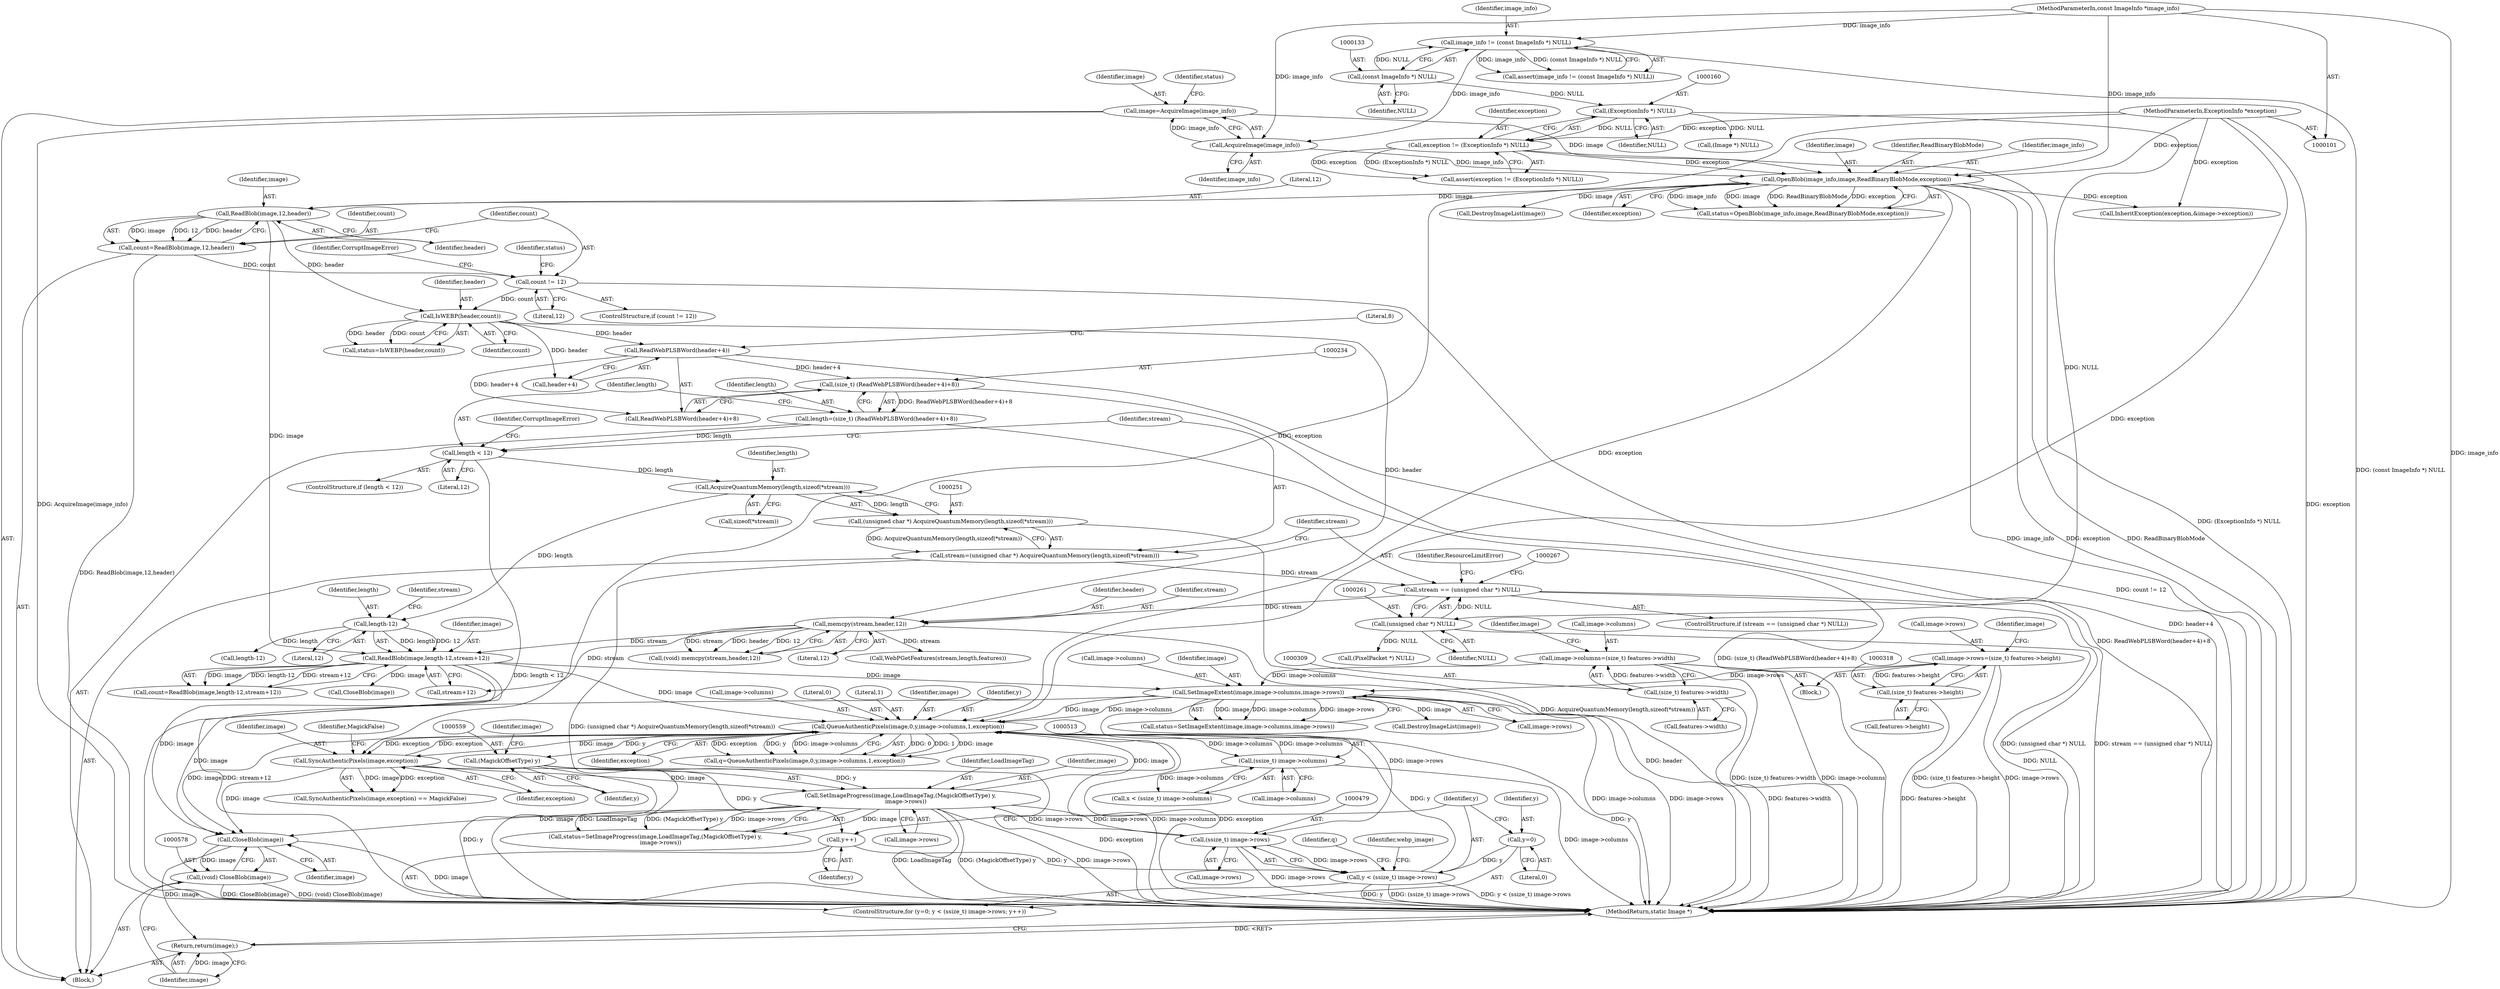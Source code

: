 digraph "0_ImageMagick_126c7c98ea788241922c30df4a5633ea692cf8df@pointer" {
"1000579" [label="(Call,CloseBlob(image))"];
"1000274" [label="(Call,ReadBlob(image,length-12,stream+12))"];
"1000208" [label="(Call,ReadBlob(image,12,header))"];
"1000174" [label="(Call,OpenBlob(image_info,image,ReadBinaryBlobMode,exception))"];
"1000170" [label="(Call,AcquireImage(image_info))"];
"1000130" [label="(Call,image_info != (const ImageInfo *) NULL)"];
"1000102" [label="(MethodParameterIn,const ImageInfo *image_info)"];
"1000132" [label="(Call,(const ImageInfo *) NULL)"];
"1000168" [label="(Call,image=AcquireImage(image_info))"];
"1000157" [label="(Call,exception != (ExceptionInfo *) NULL)"];
"1000103" [label="(MethodParameterIn,ExceptionInfo *exception)"];
"1000159" [label="(Call,(ExceptionInfo *) NULL)"];
"1000276" [label="(Call,length-12)"];
"1000252" [label="(Call,AcquireQuantumMemory(length,sizeof(*stream)))"];
"1000242" [label="(Call,length < 12)"];
"1000231" [label="(Call,length=(size_t) (ReadWebPLSBWord(header+4)+8))"];
"1000233" [label="(Call,(size_t) (ReadWebPLSBWord(header+4)+8))"];
"1000236" [label="(Call,ReadWebPLSBWord(header+4))"];
"1000221" [label="(Call,IsWEBP(header,count))"];
"1000213" [label="(Call,count != 12)"];
"1000206" [label="(Call,count=ReadBlob(image,12,header))"];
"1000268" [label="(Call,memcpy(stream,header,12))"];
"1000258" [label="(Call,stream == (unsigned char *) NULL)"];
"1000248" [label="(Call,stream=(unsigned char *) AcquireQuantumMemory(length,sizeof(*stream)))"];
"1000250" [label="(Call,(unsigned char *) AcquireQuantumMemory(length,sizeof(*stream)))"];
"1000260" [label="(Call,(unsigned char *) NULL)"];
"1000555" [label="(Call,SetImageProgress(image,LoadImageTag,(MagickOffsetType) y,\n      image->rows))"];
"1000548" [label="(Call,SyncAuthenticPixels(image,exception))"];
"1000490" [label="(Call,QueueAuthenticPixels(image,0,y,image->columns,1,exception))"];
"1000372" [label="(Call,SetImageExtent(image,image->columns,image->rows))"];
"1000304" [label="(Call,image->columns=(size_t) features->width)"];
"1000308" [label="(Call,(size_t) features->width)"];
"1000313" [label="(Call,image->rows=(size_t) features->height)"];
"1000317" [label="(Call,(size_t) features->height)"];
"1000476" [label="(Call,y < (ssize_t) image->rows)"];
"1000473" [label="(Call,y=0)"];
"1000483" [label="(Call,y++)"];
"1000558" [label="(Call,(MagickOffsetType) y)"];
"1000478" [label="(Call,(ssize_t) image->rows)"];
"1000512" [label="(Call,(ssize_t) image->columns)"];
"1000577" [label="(Call,(void) CloseBlob(image))"];
"1000581" [label="(Return,return(image);)"];
"1000242" [label="(Call,length < 12)"];
"1000385" [label="(Call,InheritException(exception,&image->exception))"];
"1000243" [label="(Identifier,length)"];
"1000220" [label="(Identifier,status)"];
"1000315" [label="(Identifier,image)"];
"1000258" [label="(Call,stream == (unsigned char *) NULL)"];
"1000314" [label="(Call,image->rows)"];
"1000186" [label="(Call,DestroyImageList(image))"];
"1000257" [label="(ControlStructure,if (stream == (unsigned char *) NULL))"];
"1000232" [label="(Identifier,length)"];
"1000212" [label="(ControlStructure,if (count != 12))"];
"1000270" [label="(Identifier,header)"];
"1000373" [label="(Identifier,image)"];
"1000498" [label="(Identifier,exception)"];
"1000277" [label="(Identifier,length)"];
"1000213" [label="(Call,count != 12)"];
"1000210" [label="(Literal,12)"];
"1000219" [label="(Call,status=IsWEBP(header,count))"];
"1000156" [label="(Call,assert(exception != (ExceptionInfo *) NULL))"];
"1000271" [label="(Literal,12)"];
"1000494" [label="(Call,image->columns)"];
"1000548" [label="(Call,SyncAuthenticPixels(image,exception))"];
"1000211" [label="(Identifier,header)"];
"1000178" [label="(Identifier,exception)"];
"1000217" [label="(Identifier,CorruptImageError)"];
"1000240" [label="(Literal,8)"];
"1000304" [label="(Call,image->columns=(size_t) features->width)"];
"1000514" [label="(Call,image->columns)"];
"1000275" [label="(Identifier,image)"];
"1000233" [label="(Call,(size_t) (ReadWebPLSBWord(header+4)+8))"];
"1000241" [label="(ControlStructure,if (length < 12))"];
"1000176" [label="(Identifier,image)"];
"1000510" [label="(Call,x < (ssize_t) image->columns)"];
"1000170" [label="(Call,AcquireImage(image_info))"];
"1000132" [label="(Call,(const ImageInfo *) NULL)"];
"1000313" [label="(Call,image->rows=(size_t) features->height)"];
"1000209" [label="(Identifier,image)"];
"1000484" [label="(Identifier,y)"];
"1000581" [label="(Return,return(image);)"];
"1000236" [label="(Call,ReadWebPLSBWord(header+4))"];
"1000512" [label="(Call,(ssize_t) image->columns)"];
"1000287" [label="(Call,length-12)"];
"1000319" [label="(Call,features->height)"];
"1000473" [label="(Call,y=0)"];
"1000177" [label="(Identifier,ReadBinaryBlobMode)"];
"1000252" [label="(Call,AcquireQuantumMemory(length,sizeof(*stream)))"];
"1000215" [label="(Literal,12)"];
"1000483" [label="(Call,y++)"];
"1000206" [label="(Call,count=ReadBlob(image,12,header))"];
"1000248" [label="(Call,stream=(unsigned char *) AcquireQuantumMemory(length,sizeof(*stream)))"];
"1000171" [label="(Identifier,image_info)"];
"1000189" [label="(Call,(Image *) NULL)"];
"1000161" [label="(Identifier,NULL)"];
"1000169" [label="(Identifier,image)"];
"1000492" [label="(Literal,0)"];
"1000308" [label="(Call,(size_t) features->width)"];
"1000264" [label="(Identifier,ResourceLimitError)"];
"1000488" [label="(Call,q=QueueAuthenticPixels(image,0,y,image->columns,1,exception))"];
"1000477" [label="(Identifier,y)"];
"1000557" [label="(Identifier,LoadImageTag)"];
"1000489" [label="(Identifier,q)"];
"1000168" [label="(Call,image=AcquireImage(image_info))"];
"1000102" [label="(MethodParameterIn,const ImageInfo *image_info)"];
"1000244" [label="(Literal,12)"];
"1000272" [label="(Call,count=ReadBlob(image,length-12,stream+12))"];
"1000365" [label="(Call,CloseBlob(image))"];
"1000547" [label="(Call,SyncAuthenticPixels(image,exception) == MagickFalse)"];
"1000260" [label="(Call,(unsigned char *) NULL)"];
"1000231" [label="(Call,length=(size_t) (ReadWebPLSBWord(header+4)+8))"];
"1000558" [label="(Call,(MagickOffsetType) y)"];
"1000310" [label="(Call,features->width)"];
"1000279" [label="(Call,stream+12)"];
"1000497" [label="(Literal,1)"];
"1000175" [label="(Identifier,image_info)"];
"1000250" [label="(Call,(unsigned char *) AcquireQuantumMemory(length,sizeof(*stream)))"];
"1000370" [label="(Call,status=SetImageExtent(image,image->columns,image->rows))"];
"1000490" [label="(Call,QueueAuthenticPixels(image,0,y,image->columns,1,exception))"];
"1000491" [label="(Identifier,image)"];
"1000475" [label="(Literal,0)"];
"1000130" [label="(Call,image_info != (const ImageInfo *) NULL)"];
"1000372" [label="(Call,SetImageExtent(image,image->columns,image->rows))"];
"1000249" [label="(Identifier,stream)"];
"1000222" [label="(Identifier,header)"];
"1000157" [label="(Call,exception != (ExceptionInfo *) NULL)"];
"1000553" [label="(Call,status=SetImageProgress(image,LoadImageTag,(MagickOffsetType) y,\n      image->rows))"];
"1000104" [label="(Block,)"];
"1000303" [label="(Block,)"];
"1000305" [label="(Call,image->columns)"];
"1000474" [label="(Identifier,y)"];
"1000480" [label="(Call,image->rows)"];
"1000131" [label="(Identifier,image_info)"];
"1000560" [label="(Identifier,y)"];
"1000549" [label="(Identifier,image)"];
"1000103" [label="(MethodParameterIn,ExceptionInfo *exception)"];
"1000476" [label="(Call,y < (ssize_t) image->rows)"];
"1000269" [label="(Identifier,stream)"];
"1000253" [label="(Identifier,length)"];
"1000268" [label="(Call,memcpy(stream,header,12))"];
"1000274" [label="(Call,ReadBlob(image,length-12,stream+12))"];
"1000134" [label="(Identifier,NULL)"];
"1000174" [label="(Call,OpenBlob(image_info,image,ReadBinaryBlobMode,exception))"];
"1000280" [label="(Identifier,stream)"];
"1000276" [label="(Call,length-12)"];
"1000317" [label="(Call,(size_t) features->height)"];
"1000259" [label="(Identifier,stream)"];
"1000158" [label="(Identifier,exception)"];
"1000208" [label="(Call,ReadBlob(image,12,header))"];
"1000262" [label="(Identifier,NULL)"];
"1000579" [label="(Call,CloseBlob(image))"];
"1000582" [label="(Identifier,image)"];
"1000392" [label="(Call,DestroyImageList(image))"];
"1000324" [label="(Identifier,image)"];
"1000254" [label="(Call,sizeof(*stream))"];
"1000278" [label="(Literal,12)"];
"1000562" [label="(Identifier,image)"];
"1000374" [label="(Call,image->columns)"];
"1000221" [label="(Call,IsWEBP(header,count))"];
"1000570" [label="(Identifier,webp_image)"];
"1000246" [label="(Identifier,CorruptImageError)"];
"1000577" [label="(Call,(void) CloseBlob(image))"];
"1000223" [label="(Identifier,count)"];
"1000478" [label="(Call,(ssize_t) image->rows)"];
"1000295" [label="(Call,WebPGetFeatures(stream,length,features))"];
"1000502" [label="(Call,(PixelPacket *) NULL)"];
"1000214" [label="(Identifier,count)"];
"1000561" [label="(Call,image->rows)"];
"1000129" [label="(Call,assert(image_info != (const ImageInfo *) NULL))"];
"1000237" [label="(Call,header+4)"];
"1000266" [label="(Call,(void) memcpy(stream,header,12))"];
"1000207" [label="(Identifier,count)"];
"1000556" [label="(Identifier,image)"];
"1000159" [label="(Call,(ExceptionInfo *) NULL)"];
"1000472" [label="(ControlStructure,for (y=0; y < (ssize_t) image->rows; y++))"];
"1000377" [label="(Call,image->rows)"];
"1000235" [label="(Call,ReadWebPLSBWord(header+4)+8)"];
"1000580" [label="(Identifier,image)"];
"1000551" [label="(Identifier,MagickFalse)"];
"1000493" [label="(Identifier,y)"];
"1000550" [label="(Identifier,exception)"];
"1000173" [label="(Identifier,status)"];
"1000172" [label="(Call,status=OpenBlob(image_info,image,ReadBinaryBlobMode,exception))"];
"1000583" [label="(MethodReturn,static Image *)"];
"1000555" [label="(Call,SetImageProgress(image,LoadImageTag,(MagickOffsetType) y,\n      image->rows))"];
"1000579" -> "1000577"  [label="AST: "];
"1000579" -> "1000580"  [label="CFG: "];
"1000580" -> "1000579"  [label="AST: "];
"1000577" -> "1000579"  [label="CFG: "];
"1000579" -> "1000583"  [label="DDG: image"];
"1000579" -> "1000577"  [label="DDG: image"];
"1000274" -> "1000579"  [label="DDG: image"];
"1000555" -> "1000579"  [label="DDG: image"];
"1000548" -> "1000579"  [label="DDG: image"];
"1000372" -> "1000579"  [label="DDG: image"];
"1000490" -> "1000579"  [label="DDG: image"];
"1000579" -> "1000581"  [label="DDG: image"];
"1000274" -> "1000272"  [label="AST: "];
"1000274" -> "1000279"  [label="CFG: "];
"1000275" -> "1000274"  [label="AST: "];
"1000276" -> "1000274"  [label="AST: "];
"1000279" -> "1000274"  [label="AST: "];
"1000272" -> "1000274"  [label="CFG: "];
"1000274" -> "1000583"  [label="DDG: stream+12"];
"1000274" -> "1000272"  [label="DDG: image"];
"1000274" -> "1000272"  [label="DDG: length-12"];
"1000274" -> "1000272"  [label="DDG: stream+12"];
"1000208" -> "1000274"  [label="DDG: image"];
"1000276" -> "1000274"  [label="DDG: length"];
"1000276" -> "1000274"  [label="DDG: 12"];
"1000268" -> "1000274"  [label="DDG: stream"];
"1000274" -> "1000365"  [label="DDG: image"];
"1000274" -> "1000372"  [label="DDG: image"];
"1000274" -> "1000490"  [label="DDG: image"];
"1000208" -> "1000206"  [label="AST: "];
"1000208" -> "1000211"  [label="CFG: "];
"1000209" -> "1000208"  [label="AST: "];
"1000210" -> "1000208"  [label="AST: "];
"1000211" -> "1000208"  [label="AST: "];
"1000206" -> "1000208"  [label="CFG: "];
"1000208" -> "1000206"  [label="DDG: image"];
"1000208" -> "1000206"  [label="DDG: 12"];
"1000208" -> "1000206"  [label="DDG: header"];
"1000174" -> "1000208"  [label="DDG: image"];
"1000208" -> "1000221"  [label="DDG: header"];
"1000174" -> "1000172"  [label="AST: "];
"1000174" -> "1000178"  [label="CFG: "];
"1000175" -> "1000174"  [label="AST: "];
"1000176" -> "1000174"  [label="AST: "];
"1000177" -> "1000174"  [label="AST: "];
"1000178" -> "1000174"  [label="AST: "];
"1000172" -> "1000174"  [label="CFG: "];
"1000174" -> "1000583"  [label="DDG: exception"];
"1000174" -> "1000583"  [label="DDG: ReadBinaryBlobMode"];
"1000174" -> "1000583"  [label="DDG: image_info"];
"1000174" -> "1000172"  [label="DDG: image_info"];
"1000174" -> "1000172"  [label="DDG: image"];
"1000174" -> "1000172"  [label="DDG: ReadBinaryBlobMode"];
"1000174" -> "1000172"  [label="DDG: exception"];
"1000170" -> "1000174"  [label="DDG: image_info"];
"1000102" -> "1000174"  [label="DDG: image_info"];
"1000168" -> "1000174"  [label="DDG: image"];
"1000157" -> "1000174"  [label="DDG: exception"];
"1000103" -> "1000174"  [label="DDG: exception"];
"1000174" -> "1000186"  [label="DDG: image"];
"1000174" -> "1000385"  [label="DDG: exception"];
"1000174" -> "1000490"  [label="DDG: exception"];
"1000170" -> "1000168"  [label="AST: "];
"1000170" -> "1000171"  [label="CFG: "];
"1000171" -> "1000170"  [label="AST: "];
"1000168" -> "1000170"  [label="CFG: "];
"1000170" -> "1000168"  [label="DDG: image_info"];
"1000130" -> "1000170"  [label="DDG: image_info"];
"1000102" -> "1000170"  [label="DDG: image_info"];
"1000130" -> "1000129"  [label="AST: "];
"1000130" -> "1000132"  [label="CFG: "];
"1000131" -> "1000130"  [label="AST: "];
"1000132" -> "1000130"  [label="AST: "];
"1000129" -> "1000130"  [label="CFG: "];
"1000130" -> "1000583"  [label="DDG: (const ImageInfo *) NULL"];
"1000130" -> "1000129"  [label="DDG: image_info"];
"1000130" -> "1000129"  [label="DDG: (const ImageInfo *) NULL"];
"1000102" -> "1000130"  [label="DDG: image_info"];
"1000132" -> "1000130"  [label="DDG: NULL"];
"1000102" -> "1000101"  [label="AST: "];
"1000102" -> "1000583"  [label="DDG: image_info"];
"1000132" -> "1000134"  [label="CFG: "];
"1000133" -> "1000132"  [label="AST: "];
"1000134" -> "1000132"  [label="AST: "];
"1000132" -> "1000159"  [label="DDG: NULL"];
"1000168" -> "1000104"  [label="AST: "];
"1000169" -> "1000168"  [label="AST: "];
"1000173" -> "1000168"  [label="CFG: "];
"1000168" -> "1000583"  [label="DDG: AcquireImage(image_info)"];
"1000157" -> "1000156"  [label="AST: "];
"1000157" -> "1000159"  [label="CFG: "];
"1000158" -> "1000157"  [label="AST: "];
"1000159" -> "1000157"  [label="AST: "];
"1000156" -> "1000157"  [label="CFG: "];
"1000157" -> "1000583"  [label="DDG: (ExceptionInfo *) NULL"];
"1000157" -> "1000156"  [label="DDG: exception"];
"1000157" -> "1000156"  [label="DDG: (ExceptionInfo *) NULL"];
"1000103" -> "1000157"  [label="DDG: exception"];
"1000159" -> "1000157"  [label="DDG: NULL"];
"1000103" -> "1000101"  [label="AST: "];
"1000103" -> "1000583"  [label="DDG: exception"];
"1000103" -> "1000385"  [label="DDG: exception"];
"1000103" -> "1000490"  [label="DDG: exception"];
"1000103" -> "1000548"  [label="DDG: exception"];
"1000159" -> "1000161"  [label="CFG: "];
"1000160" -> "1000159"  [label="AST: "];
"1000161" -> "1000159"  [label="AST: "];
"1000159" -> "1000189"  [label="DDG: NULL"];
"1000159" -> "1000260"  [label="DDG: NULL"];
"1000276" -> "1000278"  [label="CFG: "];
"1000277" -> "1000276"  [label="AST: "];
"1000278" -> "1000276"  [label="AST: "];
"1000280" -> "1000276"  [label="CFG: "];
"1000252" -> "1000276"  [label="DDG: length"];
"1000276" -> "1000287"  [label="DDG: length"];
"1000252" -> "1000250"  [label="AST: "];
"1000252" -> "1000254"  [label="CFG: "];
"1000253" -> "1000252"  [label="AST: "];
"1000254" -> "1000252"  [label="AST: "];
"1000250" -> "1000252"  [label="CFG: "];
"1000252" -> "1000250"  [label="DDG: length"];
"1000242" -> "1000252"  [label="DDG: length"];
"1000242" -> "1000241"  [label="AST: "];
"1000242" -> "1000244"  [label="CFG: "];
"1000243" -> "1000242"  [label="AST: "];
"1000244" -> "1000242"  [label="AST: "];
"1000246" -> "1000242"  [label="CFG: "];
"1000249" -> "1000242"  [label="CFG: "];
"1000242" -> "1000583"  [label="DDG: length < 12"];
"1000231" -> "1000242"  [label="DDG: length"];
"1000231" -> "1000104"  [label="AST: "];
"1000231" -> "1000233"  [label="CFG: "];
"1000232" -> "1000231"  [label="AST: "];
"1000233" -> "1000231"  [label="AST: "];
"1000243" -> "1000231"  [label="CFG: "];
"1000231" -> "1000583"  [label="DDG: (size_t) (ReadWebPLSBWord(header+4)+8)"];
"1000233" -> "1000231"  [label="DDG: ReadWebPLSBWord(header+4)+8"];
"1000233" -> "1000235"  [label="CFG: "];
"1000234" -> "1000233"  [label="AST: "];
"1000235" -> "1000233"  [label="AST: "];
"1000233" -> "1000583"  [label="DDG: ReadWebPLSBWord(header+4)+8"];
"1000236" -> "1000233"  [label="DDG: header+4"];
"1000236" -> "1000235"  [label="AST: "];
"1000236" -> "1000237"  [label="CFG: "];
"1000237" -> "1000236"  [label="AST: "];
"1000240" -> "1000236"  [label="CFG: "];
"1000236" -> "1000583"  [label="DDG: header+4"];
"1000236" -> "1000235"  [label="DDG: header+4"];
"1000221" -> "1000236"  [label="DDG: header"];
"1000221" -> "1000219"  [label="AST: "];
"1000221" -> "1000223"  [label="CFG: "];
"1000222" -> "1000221"  [label="AST: "];
"1000223" -> "1000221"  [label="AST: "];
"1000219" -> "1000221"  [label="CFG: "];
"1000221" -> "1000219"  [label="DDG: header"];
"1000221" -> "1000219"  [label="DDG: count"];
"1000213" -> "1000221"  [label="DDG: count"];
"1000221" -> "1000237"  [label="DDG: header"];
"1000221" -> "1000268"  [label="DDG: header"];
"1000213" -> "1000212"  [label="AST: "];
"1000213" -> "1000215"  [label="CFG: "];
"1000214" -> "1000213"  [label="AST: "];
"1000215" -> "1000213"  [label="AST: "];
"1000217" -> "1000213"  [label="CFG: "];
"1000220" -> "1000213"  [label="CFG: "];
"1000213" -> "1000583"  [label="DDG: count != 12"];
"1000206" -> "1000213"  [label="DDG: count"];
"1000206" -> "1000104"  [label="AST: "];
"1000207" -> "1000206"  [label="AST: "];
"1000214" -> "1000206"  [label="CFG: "];
"1000206" -> "1000583"  [label="DDG: ReadBlob(image,12,header)"];
"1000268" -> "1000266"  [label="AST: "];
"1000268" -> "1000271"  [label="CFG: "];
"1000269" -> "1000268"  [label="AST: "];
"1000270" -> "1000268"  [label="AST: "];
"1000271" -> "1000268"  [label="AST: "];
"1000266" -> "1000268"  [label="CFG: "];
"1000268" -> "1000583"  [label="DDG: header"];
"1000268" -> "1000266"  [label="DDG: stream"];
"1000268" -> "1000266"  [label="DDG: header"];
"1000268" -> "1000266"  [label="DDG: 12"];
"1000258" -> "1000268"  [label="DDG: stream"];
"1000268" -> "1000279"  [label="DDG: stream"];
"1000268" -> "1000295"  [label="DDG: stream"];
"1000258" -> "1000257"  [label="AST: "];
"1000258" -> "1000260"  [label="CFG: "];
"1000259" -> "1000258"  [label="AST: "];
"1000260" -> "1000258"  [label="AST: "];
"1000264" -> "1000258"  [label="CFG: "];
"1000267" -> "1000258"  [label="CFG: "];
"1000258" -> "1000583"  [label="DDG: (unsigned char *) NULL"];
"1000258" -> "1000583"  [label="DDG: stream == (unsigned char *) NULL"];
"1000248" -> "1000258"  [label="DDG: stream"];
"1000260" -> "1000258"  [label="DDG: NULL"];
"1000248" -> "1000104"  [label="AST: "];
"1000248" -> "1000250"  [label="CFG: "];
"1000249" -> "1000248"  [label="AST: "];
"1000250" -> "1000248"  [label="AST: "];
"1000259" -> "1000248"  [label="CFG: "];
"1000248" -> "1000583"  [label="DDG: (unsigned char *) AcquireQuantumMemory(length,sizeof(*stream))"];
"1000250" -> "1000248"  [label="DDG: AcquireQuantumMemory(length,sizeof(*stream))"];
"1000251" -> "1000250"  [label="AST: "];
"1000250" -> "1000583"  [label="DDG: AcquireQuantumMemory(length,sizeof(*stream))"];
"1000260" -> "1000262"  [label="CFG: "];
"1000261" -> "1000260"  [label="AST: "];
"1000262" -> "1000260"  [label="AST: "];
"1000260" -> "1000583"  [label="DDG: NULL"];
"1000260" -> "1000502"  [label="DDG: NULL"];
"1000555" -> "1000553"  [label="AST: "];
"1000555" -> "1000561"  [label="CFG: "];
"1000556" -> "1000555"  [label="AST: "];
"1000557" -> "1000555"  [label="AST: "];
"1000558" -> "1000555"  [label="AST: "];
"1000561" -> "1000555"  [label="AST: "];
"1000553" -> "1000555"  [label="CFG: "];
"1000555" -> "1000583"  [label="DDG: LoadImageTag"];
"1000555" -> "1000583"  [label="DDG: (MagickOffsetType) y"];
"1000555" -> "1000583"  [label="DDG: image->rows"];
"1000555" -> "1000478"  [label="DDG: image->rows"];
"1000555" -> "1000490"  [label="DDG: image"];
"1000555" -> "1000553"  [label="DDG: image"];
"1000555" -> "1000553"  [label="DDG: LoadImageTag"];
"1000555" -> "1000553"  [label="DDG: (MagickOffsetType) y"];
"1000555" -> "1000553"  [label="DDG: image->rows"];
"1000548" -> "1000555"  [label="DDG: image"];
"1000558" -> "1000555"  [label="DDG: y"];
"1000478" -> "1000555"  [label="DDG: image->rows"];
"1000548" -> "1000547"  [label="AST: "];
"1000548" -> "1000550"  [label="CFG: "];
"1000549" -> "1000548"  [label="AST: "];
"1000550" -> "1000548"  [label="AST: "];
"1000551" -> "1000548"  [label="CFG: "];
"1000548" -> "1000583"  [label="DDG: exception"];
"1000548" -> "1000490"  [label="DDG: exception"];
"1000548" -> "1000547"  [label="DDG: image"];
"1000548" -> "1000547"  [label="DDG: exception"];
"1000490" -> "1000548"  [label="DDG: image"];
"1000490" -> "1000548"  [label="DDG: exception"];
"1000490" -> "1000488"  [label="AST: "];
"1000490" -> "1000498"  [label="CFG: "];
"1000491" -> "1000490"  [label="AST: "];
"1000492" -> "1000490"  [label="AST: "];
"1000493" -> "1000490"  [label="AST: "];
"1000494" -> "1000490"  [label="AST: "];
"1000497" -> "1000490"  [label="AST: "];
"1000498" -> "1000490"  [label="AST: "];
"1000488" -> "1000490"  [label="CFG: "];
"1000490" -> "1000583"  [label="DDG: image->columns"];
"1000490" -> "1000583"  [label="DDG: exception"];
"1000490" -> "1000583"  [label="DDG: y"];
"1000490" -> "1000488"  [label="DDG: 0"];
"1000490" -> "1000488"  [label="DDG: 1"];
"1000490" -> "1000488"  [label="DDG: image"];
"1000490" -> "1000488"  [label="DDG: exception"];
"1000490" -> "1000488"  [label="DDG: y"];
"1000490" -> "1000488"  [label="DDG: image->columns"];
"1000372" -> "1000490"  [label="DDG: image"];
"1000372" -> "1000490"  [label="DDG: image->columns"];
"1000476" -> "1000490"  [label="DDG: y"];
"1000512" -> "1000490"  [label="DDG: image->columns"];
"1000490" -> "1000512"  [label="DDG: image->columns"];
"1000490" -> "1000558"  [label="DDG: y"];
"1000372" -> "1000370"  [label="AST: "];
"1000372" -> "1000377"  [label="CFG: "];
"1000373" -> "1000372"  [label="AST: "];
"1000374" -> "1000372"  [label="AST: "];
"1000377" -> "1000372"  [label="AST: "];
"1000370" -> "1000372"  [label="CFG: "];
"1000372" -> "1000583"  [label="DDG: image->rows"];
"1000372" -> "1000583"  [label="DDG: image->columns"];
"1000372" -> "1000370"  [label="DDG: image"];
"1000372" -> "1000370"  [label="DDG: image->columns"];
"1000372" -> "1000370"  [label="DDG: image->rows"];
"1000304" -> "1000372"  [label="DDG: image->columns"];
"1000313" -> "1000372"  [label="DDG: image->rows"];
"1000372" -> "1000392"  [label="DDG: image"];
"1000372" -> "1000478"  [label="DDG: image->rows"];
"1000304" -> "1000303"  [label="AST: "];
"1000304" -> "1000308"  [label="CFG: "];
"1000305" -> "1000304"  [label="AST: "];
"1000308" -> "1000304"  [label="AST: "];
"1000315" -> "1000304"  [label="CFG: "];
"1000304" -> "1000583"  [label="DDG: image->columns"];
"1000304" -> "1000583"  [label="DDG: (size_t) features->width"];
"1000308" -> "1000304"  [label="DDG: features->width"];
"1000308" -> "1000310"  [label="CFG: "];
"1000309" -> "1000308"  [label="AST: "];
"1000310" -> "1000308"  [label="AST: "];
"1000308" -> "1000583"  [label="DDG: features->width"];
"1000313" -> "1000303"  [label="AST: "];
"1000313" -> "1000317"  [label="CFG: "];
"1000314" -> "1000313"  [label="AST: "];
"1000317" -> "1000313"  [label="AST: "];
"1000324" -> "1000313"  [label="CFG: "];
"1000313" -> "1000583"  [label="DDG: image->rows"];
"1000313" -> "1000583"  [label="DDG: (size_t) features->height"];
"1000317" -> "1000313"  [label="DDG: features->height"];
"1000317" -> "1000319"  [label="CFG: "];
"1000318" -> "1000317"  [label="AST: "];
"1000319" -> "1000317"  [label="AST: "];
"1000317" -> "1000583"  [label="DDG: features->height"];
"1000476" -> "1000472"  [label="AST: "];
"1000476" -> "1000478"  [label="CFG: "];
"1000477" -> "1000476"  [label="AST: "];
"1000478" -> "1000476"  [label="AST: "];
"1000489" -> "1000476"  [label="CFG: "];
"1000570" -> "1000476"  [label="CFG: "];
"1000476" -> "1000583"  [label="DDG: y < (ssize_t) image->rows"];
"1000476" -> "1000583"  [label="DDG: y"];
"1000476" -> "1000583"  [label="DDG: (ssize_t) image->rows"];
"1000473" -> "1000476"  [label="DDG: y"];
"1000483" -> "1000476"  [label="DDG: y"];
"1000478" -> "1000476"  [label="DDG: image->rows"];
"1000473" -> "1000472"  [label="AST: "];
"1000473" -> "1000475"  [label="CFG: "];
"1000474" -> "1000473"  [label="AST: "];
"1000475" -> "1000473"  [label="AST: "];
"1000477" -> "1000473"  [label="CFG: "];
"1000483" -> "1000472"  [label="AST: "];
"1000483" -> "1000484"  [label="CFG: "];
"1000484" -> "1000483"  [label="AST: "];
"1000477" -> "1000483"  [label="CFG: "];
"1000558" -> "1000483"  [label="DDG: y"];
"1000558" -> "1000560"  [label="CFG: "];
"1000559" -> "1000558"  [label="AST: "];
"1000560" -> "1000558"  [label="AST: "];
"1000562" -> "1000558"  [label="CFG: "];
"1000558" -> "1000583"  [label="DDG: y"];
"1000478" -> "1000480"  [label="CFG: "];
"1000479" -> "1000478"  [label="AST: "];
"1000480" -> "1000478"  [label="AST: "];
"1000478" -> "1000583"  [label="DDG: image->rows"];
"1000512" -> "1000510"  [label="AST: "];
"1000512" -> "1000514"  [label="CFG: "];
"1000513" -> "1000512"  [label="AST: "];
"1000514" -> "1000512"  [label="AST: "];
"1000510" -> "1000512"  [label="CFG: "];
"1000512" -> "1000583"  [label="DDG: image->columns"];
"1000512" -> "1000510"  [label="DDG: image->columns"];
"1000577" -> "1000104"  [label="AST: "];
"1000578" -> "1000577"  [label="AST: "];
"1000582" -> "1000577"  [label="CFG: "];
"1000577" -> "1000583"  [label="DDG: CloseBlob(image)"];
"1000577" -> "1000583"  [label="DDG: (void) CloseBlob(image)"];
"1000581" -> "1000104"  [label="AST: "];
"1000581" -> "1000582"  [label="CFG: "];
"1000582" -> "1000581"  [label="AST: "];
"1000583" -> "1000581"  [label="CFG: "];
"1000581" -> "1000583"  [label="DDG: <RET>"];
"1000582" -> "1000581"  [label="DDG: image"];
}
